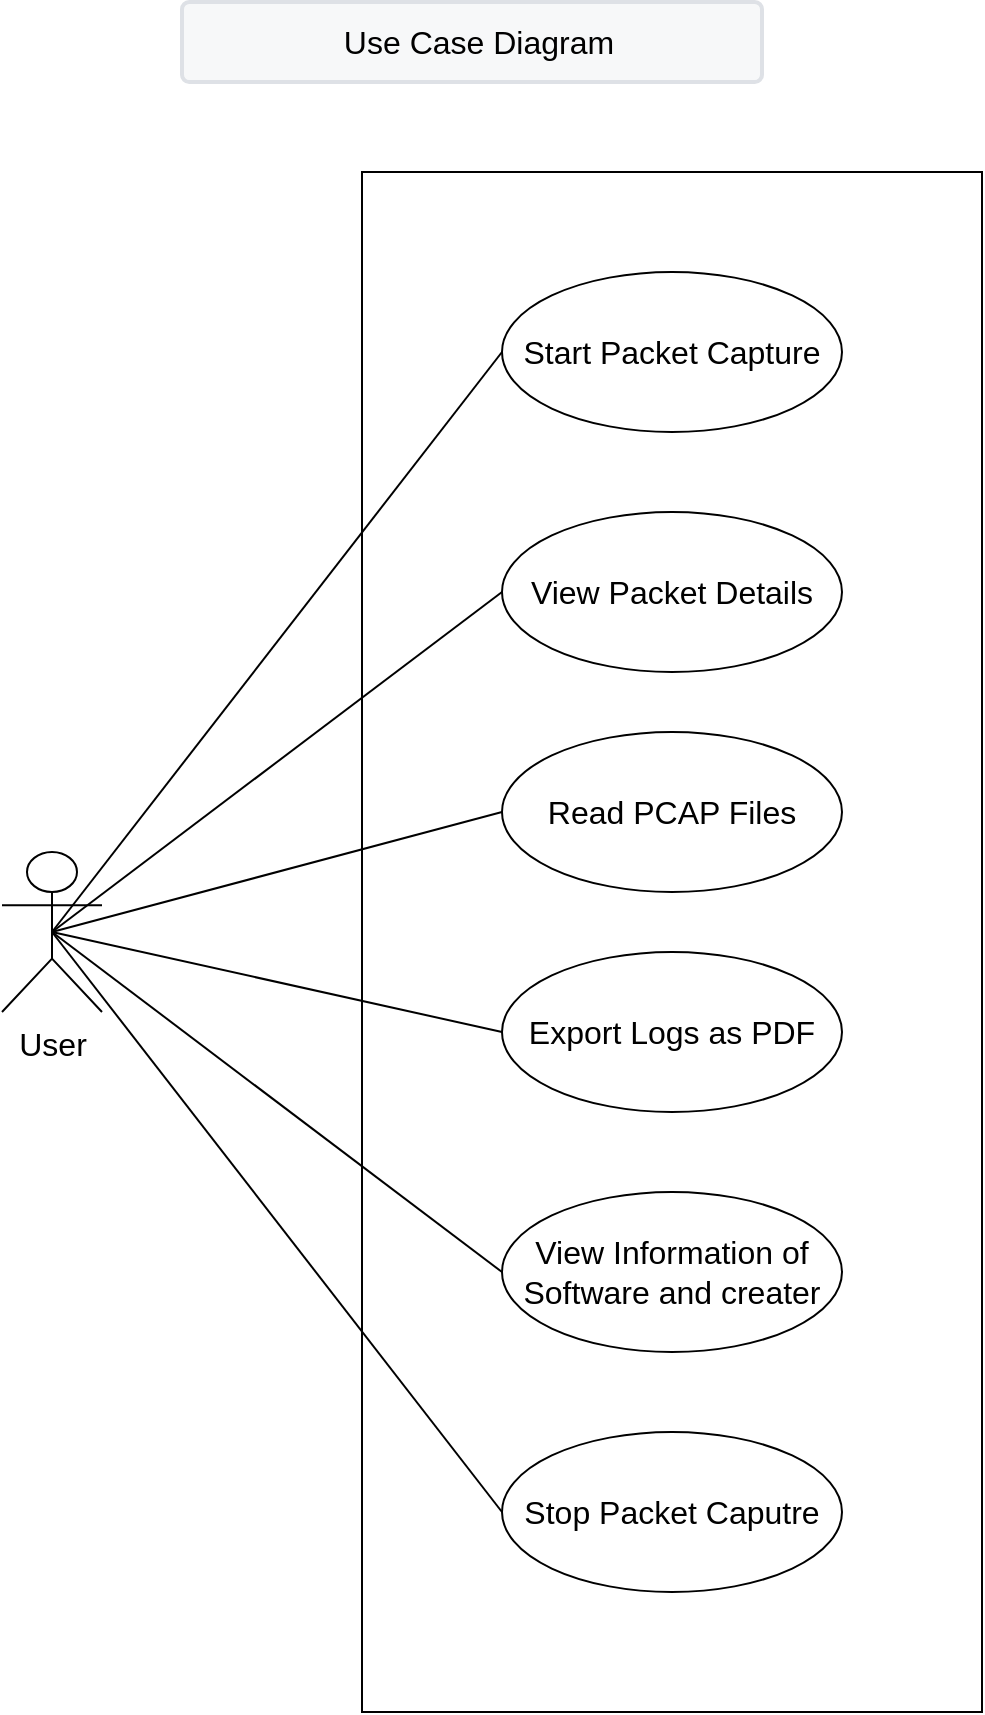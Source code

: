 <mxfile version="26.2.9">
  <diagram name="Page-1" id="ldx85inmVdWJJTkmb8Ni">
    <mxGraphModel dx="1215" dy="657" grid="1" gridSize="10" guides="1" tooltips="1" connect="1" arrows="1" fold="1" page="1" pageScale="1" pageWidth="850" pageHeight="1100" math="0" shadow="0">
      <root>
        <mxCell id="0" />
        <mxCell id="1" parent="0" />
        <mxCell id="UhSYlFksJlborrTGf3yx-26" value="" style="group" vertex="1" connectable="0" parent="1">
          <mxGeometry x="190" y="80" width="490" height="855" as="geometry" />
        </mxCell>
        <mxCell id="UhSYlFksJlborrTGf3yx-23" value="&lt;font style=&quot;font-size: 16px;&quot;&gt;Use Case Diagram&lt;/font&gt;" style="rounded=1;arcSize=9;fillColor=#F7F8F9;align=center;spacingLeft=5;strokeColor=#DEE1E6;html=1;strokeWidth=2;fontSize=12;container=0;" vertex="1" parent="UhSYlFksJlborrTGf3yx-26">
          <mxGeometry x="90" width="290" height="40" as="geometry" />
        </mxCell>
        <mxCell id="UhSYlFksJlborrTGf3yx-25" value="" style="group" vertex="1" connectable="0" parent="UhSYlFksJlborrTGf3yx-26">
          <mxGeometry y="85" width="490" height="770" as="geometry" />
        </mxCell>
        <mxCell id="UhSYlFksJlborrTGf3yx-5" value="&lt;font style=&quot;font-size: 16px;&quot;&gt;User&lt;/font&gt;" style="shape=umlActor;verticalLabelPosition=bottom;verticalAlign=top;html=1;outlineConnect=0;container=0;" vertex="1" parent="UhSYlFksJlborrTGf3yx-25">
          <mxGeometry y="340" width="50" height="80" as="geometry" />
        </mxCell>
        <mxCell id="UhSYlFksJlborrTGf3yx-6" value="" style="rounded=0;whiteSpace=wrap;html=1;container=0;" vertex="1" parent="UhSYlFksJlborrTGf3yx-25">
          <mxGeometry x="180" width="310" height="770" as="geometry" />
        </mxCell>
        <mxCell id="UhSYlFksJlborrTGf3yx-8" value="&lt;font style=&quot;font-size: 16px;&quot;&gt;Start Packet Capture&lt;/font&gt;" style="ellipse;whiteSpace=wrap;html=1;container=0;" vertex="1" parent="UhSYlFksJlborrTGf3yx-25">
          <mxGeometry x="250" y="50" width="170" height="80" as="geometry" />
        </mxCell>
        <mxCell id="UhSYlFksJlborrTGf3yx-9" value="&lt;font style=&quot;font-size: 16px;&quot;&gt;Read PCAP Files&lt;/font&gt;" style="ellipse;whiteSpace=wrap;html=1;container=0;" vertex="1" parent="UhSYlFksJlborrTGf3yx-25">
          <mxGeometry x="250" y="280" width="170" height="80" as="geometry" />
        </mxCell>
        <mxCell id="UhSYlFksJlborrTGf3yx-10" value="&lt;font style=&quot;font-size: 16px;&quot;&gt;View Information of Software and creater&lt;/font&gt;" style="ellipse;whiteSpace=wrap;html=1;container=0;" vertex="1" parent="UhSYlFksJlborrTGf3yx-25">
          <mxGeometry x="250" y="510" width="170" height="80" as="geometry" />
        </mxCell>
        <mxCell id="UhSYlFksJlborrTGf3yx-11" value="&lt;font style=&quot;font-size: 16px;&quot;&gt;Export Logs as PDF&lt;/font&gt;" style="ellipse;whiteSpace=wrap;html=1;container=0;" vertex="1" parent="UhSYlFksJlborrTGf3yx-25">
          <mxGeometry x="250" y="390" width="170" height="80" as="geometry" />
        </mxCell>
        <mxCell id="UhSYlFksJlborrTGf3yx-12" value="&lt;font style=&quot;font-size: 16px;&quot;&gt;View Packet Details&lt;/font&gt;" style="ellipse;whiteSpace=wrap;html=1;container=0;" vertex="1" parent="UhSYlFksJlborrTGf3yx-25">
          <mxGeometry x="250" y="170" width="170" height="80" as="geometry" />
        </mxCell>
        <mxCell id="UhSYlFksJlborrTGf3yx-13" value="" style="endArrow=none;html=1;rounded=0;exitX=0.5;exitY=0.5;exitDx=0;exitDy=0;exitPerimeter=0;entryX=0;entryY=0.5;entryDx=0;entryDy=0;" edge="1" parent="UhSYlFksJlborrTGf3yx-25" source="UhSYlFksJlborrTGf3yx-5" target="UhSYlFksJlborrTGf3yx-8">
          <mxGeometry width="50" height="50" relative="1" as="geometry">
            <mxPoint x="280" y="310" as="sourcePoint" />
            <mxPoint x="330" y="260" as="targetPoint" />
          </mxGeometry>
        </mxCell>
        <mxCell id="UhSYlFksJlborrTGf3yx-14" value="" style="endArrow=none;html=1;rounded=0;entryX=0;entryY=0.5;entryDx=0;entryDy=0;exitX=0.5;exitY=0.5;exitDx=0;exitDy=0;exitPerimeter=0;" edge="1" parent="UhSYlFksJlborrTGf3yx-25" source="UhSYlFksJlborrTGf3yx-5" target="UhSYlFksJlborrTGf3yx-12">
          <mxGeometry width="50" height="50" relative="1" as="geometry">
            <mxPoint x="-5" y="140" as="sourcePoint" />
            <mxPoint x="260" y="100" as="targetPoint" />
          </mxGeometry>
        </mxCell>
        <mxCell id="UhSYlFksJlborrTGf3yx-15" value="" style="endArrow=none;html=1;rounded=0;entryX=0;entryY=0.5;entryDx=0;entryDy=0;exitX=0.5;exitY=0.5;exitDx=0;exitDy=0;exitPerimeter=0;" edge="1" parent="UhSYlFksJlborrTGf3yx-25" source="UhSYlFksJlborrTGf3yx-5" target="UhSYlFksJlborrTGf3yx-9">
          <mxGeometry width="50" height="50" relative="1" as="geometry">
            <mxPoint x="5" y="150" as="sourcePoint" />
            <mxPoint x="260" y="220" as="targetPoint" />
          </mxGeometry>
        </mxCell>
        <mxCell id="UhSYlFksJlborrTGf3yx-16" value="" style="endArrow=none;html=1;rounded=0;entryX=0;entryY=0.5;entryDx=0;entryDy=0;exitX=0.5;exitY=0.5;exitDx=0;exitDy=0;exitPerimeter=0;" edge="1" parent="UhSYlFksJlborrTGf3yx-25" source="UhSYlFksJlborrTGf3yx-5" target="UhSYlFksJlborrTGf3yx-11">
          <mxGeometry width="50" height="50" relative="1" as="geometry">
            <mxPoint x="5" y="150" as="sourcePoint" />
            <mxPoint x="260" y="330" as="targetPoint" />
          </mxGeometry>
        </mxCell>
        <mxCell id="UhSYlFksJlborrTGf3yx-17" value="" style="endArrow=none;html=1;rounded=0;entryX=0;entryY=0.5;entryDx=0;entryDy=0;exitX=0.5;exitY=0.5;exitDx=0;exitDy=0;exitPerimeter=0;" edge="1" parent="UhSYlFksJlborrTGf3yx-25" source="UhSYlFksJlborrTGf3yx-5" target="UhSYlFksJlborrTGf3yx-10">
          <mxGeometry width="50" height="50" relative="1" as="geometry">
            <mxPoint x="5" y="150" as="sourcePoint" />
            <mxPoint x="260" y="440" as="targetPoint" />
          </mxGeometry>
        </mxCell>
        <mxCell id="UhSYlFksJlborrTGf3yx-19" value="&lt;span style=&quot;font-size: 16px;&quot;&gt;Stop Packet Caputre&lt;/span&gt;" style="ellipse;whiteSpace=wrap;html=1;container=0;" vertex="1" parent="UhSYlFksJlborrTGf3yx-25">
          <mxGeometry x="250" y="630" width="170" height="80" as="geometry" />
        </mxCell>
        <mxCell id="UhSYlFksJlborrTGf3yx-20" value="" style="endArrow=none;html=1;rounded=0;entryX=0;entryY=0.5;entryDx=0;entryDy=0;exitX=0.5;exitY=0.5;exitDx=0;exitDy=0;exitPerimeter=0;" edge="1" parent="UhSYlFksJlborrTGf3yx-25" source="UhSYlFksJlborrTGf3yx-5" target="UhSYlFksJlborrTGf3yx-19">
          <mxGeometry width="50" height="50" relative="1" as="geometry">
            <mxPoint x="55" y="330" as="sourcePoint" />
            <mxPoint x="260" y="560" as="targetPoint" />
          </mxGeometry>
        </mxCell>
      </root>
    </mxGraphModel>
  </diagram>
</mxfile>

